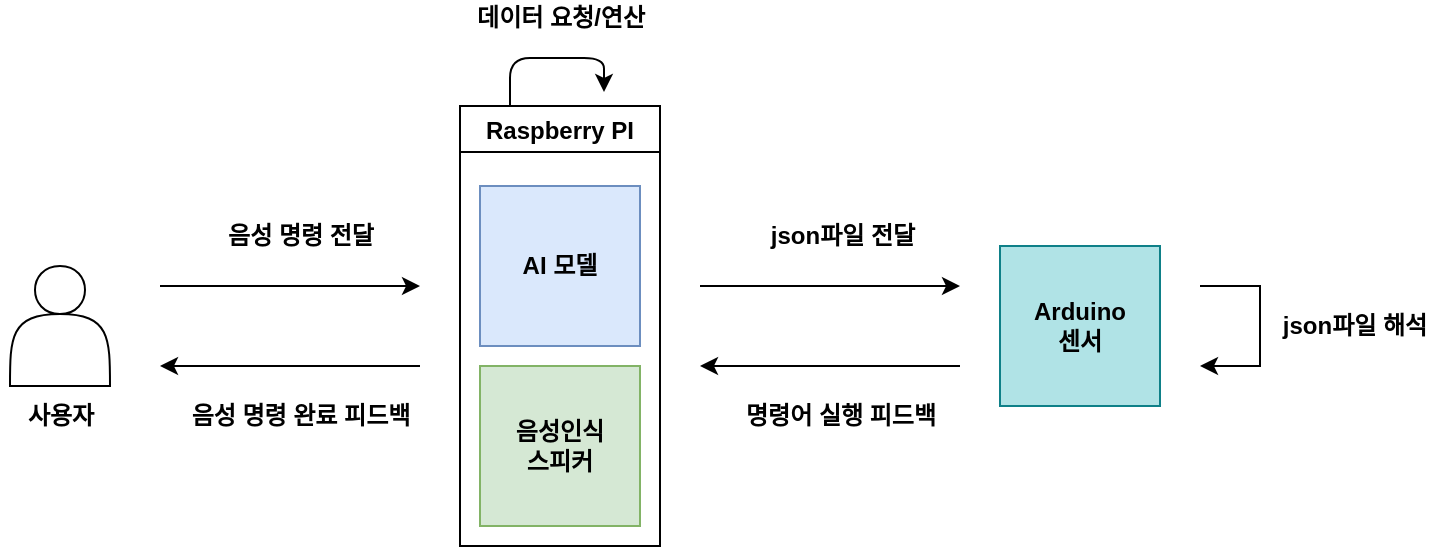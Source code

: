 <mxfile pages="7">
    <diagram id="AN2o8nIhkNRAFxIfcP1H" name="서비스 시나리오">
        <mxGraphModel dx="0" dy="705" grid="0" gridSize="10" guides="1" tooltips="1" connect="1" arrows="1" fold="1" page="1" pageScale="1" pageWidth="1654" pageHeight="1169" math="0" shadow="0">
            <root>
                <mxCell id="0"/>
                <mxCell id="1" parent="0"/>
                <mxCell id="Nej0Th8suB69gglMuK-W-1" value="" style="shape=actor;whiteSpace=wrap;html=1;" parent="1" vertex="1">
                    <mxGeometry x="75" y="290" width="50" height="60" as="geometry"/>
                </mxCell>
                <mxCell id="Nej0Th8suB69gglMuK-W-8" value="&lt;b&gt;Arduino&lt;br&gt;센서&lt;br&gt;&lt;/b&gt;" style="whiteSpace=wrap;html=1;aspect=fixed;fillColor=#b0e3e6;strokeColor=#0e8088;" parent="1" vertex="1">
                    <mxGeometry x="570" y="280" width="80" height="80" as="geometry"/>
                </mxCell>
                <mxCell id="11" style="edgeStyle=orthogonalEdgeStyle;elbow=vertical;html=1;exitX=0.25;exitY=0;exitDx=0;exitDy=0;strokeColor=default;" edge="1" parent="1" source="Nej0Th8suB69gglMuK-W-11">
                    <mxGeometry relative="1" as="geometry">
                        <mxPoint x="372" y="203" as="targetPoint"/>
                        <Array as="points">
                            <mxPoint x="325" y="186"/>
                            <mxPoint x="372" y="186"/>
                        </Array>
                    </mxGeometry>
                </mxCell>
                <mxCell id="Nej0Th8suB69gglMuK-W-11" value="Raspberry PI" style="swimlane;" parent="1" vertex="1">
                    <mxGeometry x="300" y="210" width="100" height="220" as="geometry">
                        <mxRectangle x="300" y="210" width="101" height="23" as="alternateBounds"/>
                    </mxGeometry>
                </mxCell>
                <mxCell id="Nej0Th8suB69gglMuK-W-9" value="&lt;b&gt;AI 모델&lt;/b&gt;" style="whiteSpace=wrap;html=1;aspect=fixed;fillColor=#dae8fc;strokeColor=#6c8ebf;" parent="Nej0Th8suB69gglMuK-W-11" vertex="1">
                    <mxGeometry x="10" y="40" width="80" height="80" as="geometry"/>
                </mxCell>
                <mxCell id="Nej0Th8suB69gglMuK-W-7" value="&lt;b&gt;음성인식&lt;br&gt;스피커&lt;/b&gt;" style="whiteSpace=wrap;html=1;aspect=fixed;fillColor=#d5e8d4;strokeColor=#82b366;" parent="Nej0Th8suB69gglMuK-W-11" vertex="1">
                    <mxGeometry x="10" y="130" width="80" height="80" as="geometry"/>
                </mxCell>
                <mxCell id="Nej0Th8suB69gglMuK-W-12" value="&lt;b&gt;사용자&lt;/b&gt;" style="text;html=1;align=center;verticalAlign=middle;resizable=0;points=[];autosize=1;strokeColor=none;fillColor=none;" parent="1" vertex="1">
                    <mxGeometry x="70" y="350" width="60" height="30" as="geometry"/>
                </mxCell>
                <mxCell id="Nej0Th8suB69gglMuK-W-13" value="" style="endArrow=classic;html=1;rounded=0;" parent="1" edge="1">
                    <mxGeometry width="50" height="50" relative="1" as="geometry">
                        <mxPoint x="150" y="300" as="sourcePoint"/>
                        <mxPoint x="280" y="300" as="targetPoint"/>
                    </mxGeometry>
                </mxCell>
                <mxCell id="Nej0Th8suB69gglMuK-W-14" value="" style="endArrow=classic;html=1;rounded=0;" parent="1" edge="1">
                    <mxGeometry width="50" height="50" relative="1" as="geometry">
                        <mxPoint x="280" y="340" as="sourcePoint"/>
                        <mxPoint x="150" y="340" as="targetPoint"/>
                    </mxGeometry>
                </mxCell>
                <mxCell id="Nej0Th8suB69gglMuK-W-17" value="&lt;b&gt;음성 명령 전달&lt;/b&gt;" style="text;html=1;align=center;verticalAlign=middle;resizable=0;points=[];autosize=1;strokeColor=none;fillColor=none;" parent="1" vertex="1">
                    <mxGeometry x="170" y="260" width="100" height="30" as="geometry"/>
                </mxCell>
                <mxCell id="Nej0Th8suB69gglMuK-W-18" value="&lt;b&gt;음성 명령 완료 피드백&lt;/b&gt;" style="text;html=1;align=center;verticalAlign=middle;resizable=0;points=[];autosize=1;strokeColor=none;fillColor=none;" parent="1" vertex="1">
                    <mxGeometry x="150" y="350" width="140" height="30" as="geometry"/>
                </mxCell>
                <mxCell id="Nej0Th8suB69gglMuK-W-19" value="&lt;b&gt;json파일 전달&lt;/b&gt;" style="text;html=1;align=center;verticalAlign=middle;resizable=0;points=[];autosize=1;strokeColor=none;fillColor=none;" parent="1" vertex="1">
                    <mxGeometry x="451" y="266" width="80" height="18" as="geometry"/>
                </mxCell>
                <mxCell id="Nej0Th8suB69gglMuK-W-20" value="&lt;b&gt;명령어 실행 피드백&lt;/b&gt;" style="text;html=1;align=center;verticalAlign=middle;resizable=0;points=[];autosize=1;strokeColor=none;fillColor=none;" parent="1" vertex="1">
                    <mxGeometry x="440" y="356" width="100" height="18" as="geometry"/>
                </mxCell>
                <mxCell id="Nej0Th8suB69gglMuK-W-21" value="" style="endArrow=classic;html=1;rounded=0;" parent="1" edge="1">
                    <mxGeometry width="50" height="50" relative="1" as="geometry">
                        <mxPoint x="670" y="300" as="sourcePoint"/>
                        <mxPoint x="670" y="340" as="targetPoint"/>
                        <Array as="points">
                            <mxPoint x="700" y="300"/>
                            <mxPoint x="700" y="340"/>
                        </Array>
                    </mxGeometry>
                </mxCell>
                <mxCell id="Nej0Th8suB69gglMuK-W-22" value="&lt;b&gt;json파일 해석&lt;/b&gt;" style="text;html=1;align=center;verticalAlign=middle;resizable=0;points=[];autosize=1;strokeColor=none;fillColor=none;" parent="1" vertex="1">
                    <mxGeometry x="707" y="311" width="80" height="18" as="geometry"/>
                </mxCell>
                <mxCell id="Nej0Th8suB69gglMuK-W-23" value="" style="endArrow=classic;html=1;rounded=0;" parent="1" edge="1">
                    <mxGeometry width="50" height="50" relative="1" as="geometry">
                        <mxPoint x="420" y="300.0" as="sourcePoint"/>
                        <mxPoint x="550" y="300.0" as="targetPoint"/>
                    </mxGeometry>
                </mxCell>
                <mxCell id="Nej0Th8suB69gglMuK-W-24" value="" style="endArrow=classic;html=1;rounded=0;" parent="1" edge="1">
                    <mxGeometry width="50" height="50" relative="1" as="geometry">
                        <mxPoint x="550" y="340.0" as="sourcePoint"/>
                        <mxPoint x="420" y="340.0" as="targetPoint"/>
                    </mxGeometry>
                </mxCell>
                <mxCell id="3" value="&lt;b&gt;데이터 요청/연산&lt;/b&gt;" style="text;html=1;align=center;verticalAlign=middle;resizable=0;points=[];autosize=1;strokeColor=none;fillColor=none;" vertex="1" parent="1">
                    <mxGeometry x="305.5" y="157" width="89" height="18" as="geometry"/>
                </mxCell>
            </root>
        </mxGraphModel>
    </diagram>
    <diagram id="K4p93vhSXadBxvPRT3XT" name="유스케이스 모델">
        <mxGraphModel dx="1422" dy="857" grid="0" gridSize="10" guides="1" tooltips="1" connect="1" arrows="1" fold="1" page="1" pageScale="1" pageWidth="1654" pageHeight="1169" math="0" shadow="0">
            <root>
                <mxCell id="0"/>
                <mxCell id="1" parent="0"/>
                <mxCell id="_mjYXdbmAta14kn6dO2K-1" value="사용자" style="shape=umlActor;verticalLabelPosition=bottom;verticalAlign=top;html=1;outlineConnect=0;" vertex="1" parent="1">
                    <mxGeometry x="310" y="250" width="30" height="60" as="geometry"/>
                </mxCell>
                <mxCell id="_mjYXdbmAta14kn6dO2K-3" value="" style="rounded=0;whiteSpace=wrap;html=1;" vertex="1" parent="1">
                    <mxGeometry x="480" y="70" width="430" height="730" as="geometry"/>
                </mxCell>
                <mxCell id="_mjYXdbmAta14kn6dO2K-4" value="음악 스트리밍" style="ellipse;whiteSpace=wrap;html=1;" vertex="1" parent="1">
                    <mxGeometry x="490" y="80" width="120" height="80" as="geometry"/>
                </mxCell>
                <mxCell id="_mjYXdbmAta14kn6dO2K-5" value="알람 설정" style="ellipse;whiteSpace=wrap;html=1;" vertex="1" parent="1">
                    <mxGeometry x="490" y="170" width="120" height="80" as="geometry"/>
                </mxCell>
                <mxCell id="_mjYXdbmAta14kn6dO2K-6" value="날씨 조회" style="ellipse;whiteSpace=wrap;html=1;" vertex="1" parent="1">
                    <mxGeometry x="490" y="260" width="120" height="80" as="geometry"/>
                </mxCell>
                <mxCell id="_mjYXdbmAta14kn6dO2K-7" value="AI 모델" style="ellipse;whiteSpace=wrap;html=1;" vertex="1" parent="1">
                    <mxGeometry x="490" y="350" width="120" height="80" as="geometry"/>
                </mxCell>
                <mxCell id="_mjYXdbmAta14kn6dO2K-8" value="음성 인식" style="ellipse;whiteSpace=wrap;html=1;" vertex="1" parent="1">
                    <mxGeometry x="490" y="440" width="120" height="80" as="geometry"/>
                </mxCell>
                <mxCell id="_mjYXdbmAta14kn6dO2K-9" value="냉, 난방기 제어" style="ellipse;whiteSpace=wrap;html=1;" vertex="1" parent="1">
                    <mxGeometry x="750" y="440" width="120" height="80" as="geometry"/>
                </mxCell>
                <mxCell id="_mjYXdbmAta14kn6dO2K-10" value="가스 밸브 제어" style="ellipse;whiteSpace=wrap;html=1;" vertex="1" parent="1">
                    <mxGeometry x="750" y="530" width="120" height="80" as="geometry"/>
                </mxCell>
                <mxCell id="_mjYXdbmAta14kn6dO2K-11" value="가습, 제습기 제어" style="ellipse;whiteSpace=wrap;html=1;" vertex="1" parent="1">
                    <mxGeometry x="750" y="350" width="120" height="80" as="geometry"/>
                </mxCell>
                <mxCell id="_mjYXdbmAta14kn6dO2K-12" value="창문 제어" style="ellipse;whiteSpace=wrap;html=1;" vertex="1" parent="1">
                    <mxGeometry x="750" y="620" width="120" height="80" as="geometry"/>
                </mxCell>
                <mxCell id="_mjYXdbmAta14kn6dO2K-13" value="LED 제어" style="ellipse;whiteSpace=wrap;html=1;" vertex="1" parent="1">
                    <mxGeometry x="750" y="710" width="120" height="80" as="geometry"/>
                </mxCell>
                <mxCell id="_mjYXdbmAta14kn6dO2K-14" value="" style="endArrow=classic;html=1;rounded=0;exitX=1;exitY=0.5;exitDx=0;exitDy=0;entryX=0;entryY=0.5;entryDx=0;entryDy=0;" edge="1" parent="1" source="_mjYXdbmAta14kn6dO2K-7" target="_mjYXdbmAta14kn6dO2K-11">
                    <mxGeometry width="50" height="50" relative="1" as="geometry">
                        <mxPoint x="700" y="470" as="sourcePoint"/>
                        <mxPoint x="750" y="420" as="targetPoint"/>
                    </mxGeometry>
                </mxCell>
                <mxCell id="_mjYXdbmAta14kn6dO2K-15" value="" style="endArrow=classic;html=1;rounded=0;exitX=1;exitY=0.5;exitDx=0;exitDy=0;entryX=0;entryY=0.5;entryDx=0;entryDy=0;" edge="1" parent="1" source="_mjYXdbmAta14kn6dO2K-7" target="_mjYXdbmAta14kn6dO2K-9">
                    <mxGeometry width="50" height="50" relative="1" as="geometry">
                        <mxPoint x="700" y="470" as="sourcePoint"/>
                        <mxPoint x="750" y="420" as="targetPoint"/>
                    </mxGeometry>
                </mxCell>
                <mxCell id="_mjYXdbmAta14kn6dO2K-16" value="" style="endArrow=classic;html=1;rounded=0;exitX=1;exitY=0.5;exitDx=0;exitDy=0;entryX=0;entryY=0.5;entryDx=0;entryDy=0;" edge="1" parent="1" source="_mjYXdbmAta14kn6dO2K-8" target="_mjYXdbmAta14kn6dO2K-11">
                    <mxGeometry width="50" height="50" relative="1" as="geometry">
                        <mxPoint x="700" y="470" as="sourcePoint"/>
                        <mxPoint x="750" y="420" as="targetPoint"/>
                    </mxGeometry>
                </mxCell>
                <mxCell id="_mjYXdbmAta14kn6dO2K-17" value="" style="endArrow=classic;html=1;rounded=0;exitX=1;exitY=0.5;exitDx=0;exitDy=0;entryX=0;entryY=0.5;entryDx=0;entryDy=0;" edge="1" parent="1" source="_mjYXdbmAta14kn6dO2K-8" target="_mjYXdbmAta14kn6dO2K-9">
                    <mxGeometry width="50" height="50" relative="1" as="geometry">
                        <mxPoint x="700" y="470" as="sourcePoint"/>
                        <mxPoint x="750" y="420" as="targetPoint"/>
                    </mxGeometry>
                </mxCell>
                <mxCell id="_mjYXdbmAta14kn6dO2K-18" value="" style="endArrow=classic;html=1;rounded=0;exitX=1;exitY=0.5;exitDx=0;exitDy=0;entryX=0;entryY=0.5;entryDx=0;entryDy=0;" edge="1" parent="1" source="_mjYXdbmAta14kn6dO2K-8" target="_mjYXdbmAta14kn6dO2K-10">
                    <mxGeometry width="50" height="50" relative="1" as="geometry">
                        <mxPoint x="700" y="470" as="sourcePoint"/>
                        <mxPoint x="750" y="420" as="targetPoint"/>
                    </mxGeometry>
                </mxCell>
                <mxCell id="_mjYXdbmAta14kn6dO2K-19" value="" style="endArrow=classic;html=1;rounded=0;exitX=1;exitY=0.5;exitDx=0;exitDy=0;entryX=0;entryY=0.5;entryDx=0;entryDy=0;" edge="1" parent="1" source="_mjYXdbmAta14kn6dO2K-8" target="_mjYXdbmAta14kn6dO2K-12">
                    <mxGeometry width="50" height="50" relative="1" as="geometry">
                        <mxPoint x="700" y="470" as="sourcePoint"/>
                        <mxPoint x="750" y="420" as="targetPoint"/>
                    </mxGeometry>
                </mxCell>
                <mxCell id="_mjYXdbmAta14kn6dO2K-20" value="" style="endArrow=classic;html=1;rounded=0;exitX=1;exitY=0.5;exitDx=0;exitDy=0;entryX=0;entryY=0.5;entryDx=0;entryDy=0;" edge="1" parent="1" source="_mjYXdbmAta14kn6dO2K-8" target="_mjYXdbmAta14kn6dO2K-13">
                    <mxGeometry width="50" height="50" relative="1" as="geometry">
                        <mxPoint x="700" y="470" as="sourcePoint"/>
                        <mxPoint x="750" y="420" as="targetPoint"/>
                    </mxGeometry>
                </mxCell>
                <mxCell id="_mjYXdbmAta14kn6dO2K-21" value="" style="endArrow=classic;html=1;rounded=0;entryX=0;entryY=0.5;entryDx=0;entryDy=0;" edge="1" parent="1" target="_mjYXdbmAta14kn6dO2K-4">
                    <mxGeometry width="50" height="50" relative="1" as="geometry">
                        <mxPoint x="360" y="280" as="sourcePoint"/>
                        <mxPoint x="750" y="320" as="targetPoint"/>
                    </mxGeometry>
                </mxCell>
                <mxCell id="_mjYXdbmAta14kn6dO2K-22" value="" style="endArrow=classic;html=1;rounded=0;entryX=0;entryY=0.5;entryDx=0;entryDy=0;" edge="1" parent="1" target="_mjYXdbmAta14kn6dO2K-5">
                    <mxGeometry width="50" height="50" relative="1" as="geometry">
                        <mxPoint x="360" y="280" as="sourcePoint"/>
                        <mxPoint x="750" y="320" as="targetPoint"/>
                    </mxGeometry>
                </mxCell>
                <mxCell id="_mjYXdbmAta14kn6dO2K-23" value="" style="endArrow=classic;html=1;rounded=0;entryX=0;entryY=0.5;entryDx=0;entryDy=0;" edge="1" parent="1" target="_mjYXdbmAta14kn6dO2K-6">
                    <mxGeometry width="50" height="50" relative="1" as="geometry">
                        <mxPoint x="360" y="280" as="sourcePoint"/>
                        <mxPoint x="460" y="310" as="targetPoint"/>
                    </mxGeometry>
                </mxCell>
                <mxCell id="_mjYXdbmAta14kn6dO2K-24" value="" style="endArrow=classic;html=1;rounded=0;entryX=0;entryY=0.5;entryDx=0;entryDy=0;" edge="1" parent="1" target="_mjYXdbmAta14kn6dO2K-7">
                    <mxGeometry width="50" height="50" relative="1" as="geometry">
                        <mxPoint x="360" y="280" as="sourcePoint"/>
                        <mxPoint x="750" y="320" as="targetPoint"/>
                    </mxGeometry>
                </mxCell>
                <mxCell id="_mjYXdbmAta14kn6dO2K-25" value="" style="endArrow=classic;html=1;rounded=0;entryX=0;entryY=0.5;entryDx=0;entryDy=0;" edge="1" parent="1" target="_mjYXdbmAta14kn6dO2K-8">
                    <mxGeometry width="50" height="50" relative="1" as="geometry">
                        <mxPoint x="360" y="280" as="sourcePoint"/>
                        <mxPoint x="750" y="320" as="targetPoint"/>
                    </mxGeometry>
                </mxCell>
            </root>
        </mxGraphModel>
    </diagram>
    <diagram id="IM6o3RJvESZPHAt8XOS_" name="서비스 개요">
        <mxGraphModel dx="1422" dy="857" grid="0" gridSize="10" guides="1" tooltips="1" connect="1" arrows="1" fold="1" page="1" pageScale="1" pageWidth="1654" pageHeight="1169" math="0" shadow="0">
            <root>
                <mxCell id="0"/>
                <mxCell id="1" parent="0"/>
                <mxCell id="qKcp56sgiVEcNhZEq9_p-2" value="Arduino" style="swimlane;whiteSpace=wrap;html=1;startSize=30;" vertex="1" parent="1">
                    <mxGeometry x="760" y="260" width="200" height="250" as="geometry"/>
                </mxCell>
                <mxCell id="qKcp56sgiVEcNhZEq9_p-6" value="서보 모터" style="rounded=0;whiteSpace=wrap;html=1;" vertex="1" parent="qKcp56sgiVEcNhZEq9_p-2">
                    <mxGeometry x="40" y="40" width="120" height="60" as="geometry"/>
                </mxCell>
                <mxCell id="qKcp56sgiVEcNhZEq9_p-7" value="LED" style="rounded=0;whiteSpace=wrap;html=1;" vertex="1" parent="qKcp56sgiVEcNhZEq9_p-2">
                    <mxGeometry x="40" y="110" width="120" height="60" as="geometry"/>
                </mxCell>
                <mxCell id="qKcp56sgiVEcNhZEq9_p-8" value="온/습도" style="rounded=0;whiteSpace=wrap;html=1;" vertex="1" parent="qKcp56sgiVEcNhZEq9_p-2">
                    <mxGeometry x="40" y="180" width="120" height="60" as="geometry"/>
                </mxCell>
                <mxCell id="qKcp56sgiVEcNhZEq9_p-3" value="음성인식 스피커" style="swimlane;whiteSpace=wrap;html=1;startSize=30;" vertex="1" parent="1">
                    <mxGeometry x="460" y="260" width="200" height="180" as="geometry"/>
                </mxCell>
                <mxCell id="qKcp56sgiVEcNhZEq9_p-10" value="음성 인식" style="rounded=0;whiteSpace=wrap;html=1;" vertex="1" parent="qKcp56sgiVEcNhZEq9_p-3">
                    <mxGeometry x="40" y="40" width="120" height="60" as="geometry"/>
                </mxCell>
                <mxCell id="qKcp56sgiVEcNhZEq9_p-11" value="AI 모델" style="rounded=0;whiteSpace=wrap;html=1;" vertex="1" parent="qKcp56sgiVEcNhZEq9_p-3">
                    <mxGeometry x="40" y="110" width="120" height="60" as="geometry"/>
                </mxCell>
                <mxCell id="qKcp56sgiVEcNhZEq9_p-12" value="사용자" style="swimlane;whiteSpace=wrap;html=1;startSize=30;" vertex="1" parent="1">
                    <mxGeometry x="160" y="260" width="200" height="130" as="geometry"/>
                </mxCell>
                <mxCell id="qKcp56sgiVEcNhZEq9_p-16" value="" style="shape=actor;whiteSpace=wrap;html=1;" vertex="1" parent="qKcp56sgiVEcNhZEq9_p-12">
                    <mxGeometry x="65" y="40" width="70" height="80" as="geometry"/>
                </mxCell>
                <mxCell id="qKcp56sgiVEcNhZEq9_p-19" value="" style="shape=doubleArrow;direction=south;whiteSpace=wrap;html=1;arrowWidth=0.367;arrowSize=0.2;rotation=-90;fillColor=#000000;" vertex="1" parent="1">
                    <mxGeometry x="390" y="290" width="40" height="80" as="geometry"/>
                </mxCell>
                <mxCell id="qKcp56sgiVEcNhZEq9_p-21" value="" style="shape=doubleArrow;direction=south;whiteSpace=wrap;html=1;arrowWidth=0.367;arrowSize=0.2;rotation=-90;fillColor=#000000;" vertex="1" parent="1">
                    <mxGeometry x="690" y="290" width="40" height="80" as="geometry"/>
                </mxCell>
            </root>
        </mxGraphModel>
    </diagram>
    <diagram id="3_F2XkSSNo1tq0a8S2Ru" name="시스템 아키텍쳐">
        <mxGraphModel dx="1422" dy="857" grid="0" gridSize="10" guides="1" tooltips="1" connect="1" arrows="1" fold="1" page="1" pageScale="1" pageWidth="1654" pageHeight="1169" math="0" shadow="0">
            <root>
                <mxCell id="0"/>
                <mxCell id="1" parent="0"/>
                <mxCell id="3crfw0aEwqQac2gcfLyZ-3" value="Raspberry PI" style="swimlane;whiteSpace=wrap;html=1;fillColor=#FFFFFF;startSize=30;" vertex="1" parent="1">
                    <mxGeometry x="460" y="240" width="280" height="180" as="geometry"/>
                </mxCell>
                <mxCell id="3crfw0aEwqQac2gcfLyZ-5" value="Raspberry PI OS" style="rounded=0;whiteSpace=wrap;html=1;fillColor=#FFFFFF;" vertex="1" parent="3crfw0aEwqQac2gcfLyZ-3">
                    <mxGeometry x="10" y="110" width="260" height="60" as="geometry"/>
                </mxCell>
                <mxCell id="3crfw0aEwqQac2gcfLyZ-6" value="마이크, 스피커" style="rounded=0;whiteSpace=wrap;html=1;fillColor=#FFFFFF;" vertex="1" parent="3crfw0aEwqQac2gcfLyZ-3">
                    <mxGeometry x="150" y="40" width="120" height="60" as="geometry"/>
                </mxCell>
                <mxCell id="3crfw0aEwqQac2gcfLyZ-9" value="AI 모델" style="rounded=0;whiteSpace=wrap;html=1;fillColor=#FFFFFF;" vertex="1" parent="3crfw0aEwqQac2gcfLyZ-3">
                    <mxGeometry x="10" y="40" width="120" height="60" as="geometry"/>
                </mxCell>
                <mxCell id="3crfw0aEwqQac2gcfLyZ-4" value="Arduino" style="swimlane;whiteSpace=wrap;html=1;fillColor=#FFFFFF;startSize=30;" vertex="1" parent="1">
                    <mxGeometry x="840" y="240" width="140" height="180" as="geometry"/>
                </mxCell>
                <mxCell id="3crfw0aEwqQac2gcfLyZ-7" value="센서" style="rounded=0;whiteSpace=wrap;html=1;fillColor=#FFFFFF;" vertex="1" parent="3crfw0aEwqQac2gcfLyZ-4">
                    <mxGeometry x="10" y="40" width="120" height="60" as="geometry"/>
                </mxCell>
                <mxCell id="3crfw0aEwqQac2gcfLyZ-8" value="통신" style="rounded=0;whiteSpace=wrap;html=1;fillColor=#FFFFFF;" vertex="1" parent="3crfw0aEwqQac2gcfLyZ-4">
                    <mxGeometry x="10" y="110" width="120" height="60" as="geometry"/>
                </mxCell>
                <mxCell id="3crfw0aEwqQac2gcfLyZ-11" value="" style="endArrow=none;html=1;rounded=0;entryX=0;entryY=0.5;entryDx=0;entryDy=0;exitX=1;exitY=0.5;exitDx=0;exitDy=0;" edge="1" parent="1" source="3crfw0aEwqQac2gcfLyZ-3" target="3crfw0aEwqQac2gcfLyZ-4">
                    <mxGeometry width="50" height="50" relative="1" as="geometry">
                        <mxPoint x="700" y="470" as="sourcePoint"/>
                        <mxPoint x="750" y="420" as="targetPoint"/>
                    </mxGeometry>
                </mxCell>
            </root>
        </mxGraphModel>
    </diagram>
    <diagram id="Ndu0KYS2mInk8-dew-Xi" name="아두이노 서비스">
        <mxGraphModel dx="813" dy="490" grid="0" gridSize="10" guides="1" tooltips="1" connect="1" arrows="1" fold="1" page="1" pageScale="1" pageWidth="1654" pageHeight="1169" math="0" shadow="0">
            <root>
                <mxCell id="0"/>
                <mxCell id="1" parent="0"/>
                <mxCell id="tfQ53mq_QmIg5jB8TceY-1" value="Raspberry PI" style="swimlane;whiteSpace=wrap;html=1;fillColor=#FFFFFF;startSize=30;" vertex="1" parent="1">
                    <mxGeometry x="640" y="240" width="140" height="110" as="geometry"/>
                </mxCell>
                <mxCell id="tfQ53mq_QmIg5jB8TceY-3" value="마이크, 스피커" style="rounded=0;whiteSpace=wrap;html=1;fillColor=#FFFFFF;" vertex="1" parent="tfQ53mq_QmIg5jB8TceY-1">
                    <mxGeometry x="10" y="40" width="120" height="60" as="geometry"/>
                </mxCell>
                <mxCell id="tfQ53mq_QmIg5jB8TceY-5" value="Arduino" style="swimlane;whiteSpace=wrap;html=1;fillColor=#FFFFFF;startSize=30;" vertex="1" parent="1">
                    <mxGeometry x="900" y="240" width="140" height="110" as="geometry"/>
                </mxCell>
                <mxCell id="tfQ53mq_QmIg5jB8TceY-6" value="센서" style="rounded=0;whiteSpace=wrap;html=1;fillColor=#FFFFFF;" vertex="1" parent="tfQ53mq_QmIg5jB8TceY-5">
                    <mxGeometry x="10" y="40" width="120" height="60" as="geometry"/>
                </mxCell>
                <mxCell id="nFmJKaU71pBNZRuWlIVw-1" value="" style="shape=actor;whiteSpace=wrap;html=1;fillColor=#FFFFFF;" vertex="1" parent="1">
                    <mxGeometry x="470" y="270" width="50" height="70" as="geometry"/>
                </mxCell>
                <mxCell id="nFmJKaU71pBNZRuWlIVw-5" value="" style="endArrow=classic;html=1;rounded=0;" edge="1" parent="1">
                    <mxGeometry width="50" height="50" relative="1" as="geometry">
                        <mxPoint x="630" y="330" as="sourcePoint"/>
                        <mxPoint x="530" y="330" as="targetPoint"/>
                    </mxGeometry>
                </mxCell>
                <mxCell id="nFmJKaU71pBNZRuWlIVw-6" value="" style="endArrow=classic;html=1;rounded=0;" edge="1" parent="1">
                    <mxGeometry width="50" height="50" relative="1" as="geometry">
                        <mxPoint x="530" y="290" as="sourcePoint"/>
                        <mxPoint x="630" y="290" as="targetPoint"/>
                    </mxGeometry>
                </mxCell>
                <mxCell id="nFmJKaU71pBNZRuWlIVw-7" value="" style="endArrow=classic;html=1;rounded=0;" edge="1" parent="1">
                    <mxGeometry width="50" height="50" relative="1" as="geometry">
                        <mxPoint x="790" y="290" as="sourcePoint"/>
                        <mxPoint x="890" y="290" as="targetPoint"/>
                    </mxGeometry>
                </mxCell>
                <mxCell id="nFmJKaU71pBNZRuWlIVw-8" value="" style="endArrow=classic;html=1;rounded=0;" edge="1" parent="1">
                    <mxGeometry width="50" height="50" relative="1" as="geometry">
                        <mxPoint x="890" y="330" as="sourcePoint"/>
                        <mxPoint x="790" y="330" as="targetPoint"/>
                    </mxGeometry>
                </mxCell>
                <mxCell id="nFmJKaU71pBNZRuWlIVw-9" value="" style="endArrow=classic;html=1;rounded=0;" edge="1" parent="1">
                    <mxGeometry width="50" height="50" relative="1" as="geometry">
                        <mxPoint x="1050" y="290" as="sourcePoint"/>
                        <mxPoint x="1050" y="330" as="targetPoint"/>
                        <Array as="points">
                            <mxPoint x="1080" y="290"/>
                            <mxPoint x="1080" y="330"/>
                        </Array>
                    </mxGeometry>
                </mxCell>
                <mxCell id="nFmJKaU71pBNZRuWlIVw-10" value="센서 작동" style="text;html=1;align=center;verticalAlign=middle;resizable=0;points=[];autosize=1;strokeColor=none;fillColor=none;" vertex="1" parent="1">
                    <mxGeometry x="1080" y="290" width="70" height="30" as="geometry"/>
                </mxCell>
                <mxCell id="nFmJKaU71pBNZRuWlIVw-11" value="사용자" style="text;html=1;align=center;verticalAlign=middle;resizable=0;points=[];autosize=1;strokeColor=none;fillColor=none;" vertex="1" parent="1">
                    <mxGeometry x="465" y="340" width="60" height="30" as="geometry"/>
                </mxCell>
                <mxCell id="nFmJKaU71pBNZRuWlIVw-12" value="명령 전달" style="text;html=1;align=center;verticalAlign=middle;resizable=0;points=[];autosize=1;strokeColor=none;fillColor=none;" vertex="1" parent="1">
                    <mxGeometry x="540" y="260" width="70" height="30" as="geometry"/>
                </mxCell>
                <mxCell id="nFmJKaU71pBNZRuWlIVw-13" value="제어 명령 전달" style="text;html=1;align=center;verticalAlign=middle;resizable=0;points=[];autosize=1;strokeColor=none;fillColor=none;" vertex="1" parent="1">
                    <mxGeometry x="790" y="260" width="100" height="30" as="geometry"/>
                </mxCell>
                <mxCell id="nFmJKaU71pBNZRuWlIVw-14" value="음성 피드백" style="text;html=1;align=center;verticalAlign=middle;resizable=0;points=[];autosize=1;strokeColor=none;fillColor=none;" vertex="1" parent="1">
                    <mxGeometry x="530" y="330" width="90" height="30" as="geometry"/>
                </mxCell>
                <mxCell id="nFmJKaU71pBNZRuWlIVw-15" value="제어 피드백 전달" style="text;html=1;align=center;verticalAlign=middle;resizable=0;points=[];autosize=1;strokeColor=none;fillColor=none;" vertex="1" parent="1">
                    <mxGeometry x="785" y="330" width="110" height="30" as="geometry"/>
                </mxCell>
            </root>
        </mxGraphModel>
    </diagram>
    <diagram id="3R1ZrDm_Cj4CojIVX26S" name="스퍼커 서비스">
        <mxGraphModel dx="666" dy="564" grid="0" gridSize="10" guides="1" tooltips="1" connect="1" arrows="1" fold="1" page="1" pageScale="1" pageWidth="1654" pageHeight="1169" math="0" shadow="0">
            <root>
                <mxCell id="0"/>
                <mxCell id="1" parent="0"/>
                <mxCell id="mL9-cnGB8i-CLFsxaYWr-1" value="Raspberry PI" style="swimlane;whiteSpace=wrap;html=1;fillColor=#FFFFFF;startSize=30;" parent="1" vertex="1">
                    <mxGeometry x="640" y="240" width="140" height="180" as="geometry"/>
                </mxCell>
                <mxCell id="mL9-cnGB8i-CLFsxaYWr-2" value="마이크, 스피커" style="rounded=0;whiteSpace=wrap;html=1;fillColor=#FFFFFF;" parent="mL9-cnGB8i-CLFsxaYWr-1" vertex="1">
                    <mxGeometry x="10" y="40" width="120" height="60" as="geometry"/>
                </mxCell>
                <mxCell id="DVaf42i541ibWbjso1cW-1" value="GPT-3" style="rounded=0;whiteSpace=wrap;html=1;fillColor=#FFFFFF;" parent="mL9-cnGB8i-CLFsxaYWr-1" vertex="1">
                    <mxGeometry x="10" y="110" width="120" height="60" as="geometry"/>
                </mxCell>
                <mxCell id="mL9-cnGB8i-CLFsxaYWr-5" value="" style="shape=actor;whiteSpace=wrap;html=1;fillColor=#FFFFFF;" parent="1" vertex="1">
                    <mxGeometry x="470" y="310" width="50" height="70" as="geometry"/>
                </mxCell>
                <mxCell id="mL9-cnGB8i-CLFsxaYWr-6" value="" style="endArrow=classic;html=1;rounded=0;" parent="1" edge="1">
                    <mxGeometry width="50" height="50" relative="1" as="geometry">
                        <mxPoint x="630" y="370" as="sourcePoint"/>
                        <mxPoint x="530" y="370" as="targetPoint"/>
                    </mxGeometry>
                </mxCell>
                <mxCell id="mL9-cnGB8i-CLFsxaYWr-7" value="" style="endArrow=classic;html=1;rounded=0;" parent="1" edge="1">
                    <mxGeometry width="50" height="50" relative="1" as="geometry">
                        <mxPoint x="530" y="320" as="sourcePoint"/>
                        <mxPoint x="630" y="320" as="targetPoint"/>
                    </mxGeometry>
                </mxCell>
                <mxCell id="mL9-cnGB8i-CLFsxaYWr-10" value="" style="endArrow=classic;html=1;rounded=0;" parent="1" edge="1">
                    <mxGeometry width="50" height="50" relative="1" as="geometry">
                        <mxPoint x="790" y="320" as="sourcePoint"/>
                        <mxPoint x="790" y="370" as="targetPoint"/>
                        <Array as="points">
                            <mxPoint x="820" y="320"/>
                            <mxPoint x="820" y="370"/>
                        </Array>
                    </mxGeometry>
                </mxCell>
                <mxCell id="mL9-cnGB8i-CLFsxaYWr-11" value="스피커 기능 수행" style="text;html=1;align=center;verticalAlign=middle;resizable=0;points=[];autosize=1;strokeColor=none;fillColor=none;" parent="1" vertex="1">
                    <mxGeometry x="820" y="330" width="110" height="30" as="geometry"/>
                </mxCell>
                <mxCell id="mL9-cnGB8i-CLFsxaYWr-12" value="사용자" style="text;html=1;align=center;verticalAlign=middle;resizable=0;points=[];autosize=1;strokeColor=none;fillColor=none;" parent="1" vertex="1">
                    <mxGeometry x="465" y="380" width="60" height="30" as="geometry"/>
                </mxCell>
                <mxCell id="mL9-cnGB8i-CLFsxaYWr-13" value="명령 전달" style="text;html=1;align=center;verticalAlign=middle;resizable=0;points=[];autosize=1;strokeColor=none;fillColor=none;" parent="1" vertex="1">
                    <mxGeometry x="540" y="290" width="70" height="30" as="geometry"/>
                </mxCell>
                <mxCell id="mL9-cnGB8i-CLFsxaYWr-15" value="음성 피드백" style="text;html=1;align=center;verticalAlign=middle;resizable=0;points=[];autosize=1;strokeColor=none;fillColor=none;" parent="1" vertex="1">
                    <mxGeometry x="530" y="370" width="90" height="30" as="geometry"/>
                </mxCell>
            </root>
        </mxGraphModel>
    </diagram>
    <diagram id="ACHjmSCUkp-A1IWohF_a" name="AI 서비스">
        <mxGraphModel dx="1185" dy="714" grid="0" gridSize="10" guides="1" tooltips="1" connect="1" arrows="1" fold="1" page="1" pageScale="1" pageWidth="1654" pageHeight="1169" math="0" shadow="0">
            <root>
                <mxCell id="0"/>
                <mxCell id="1" parent="0"/>
                <mxCell id="Z7IvadWdb0o_fqHX7FOD-1" value="Raspberry PI" style="swimlane;whiteSpace=wrap;html=1;fillColor=#FFFFFF;startSize=30;" vertex="1" parent="1">
                    <mxGeometry x="630" y="240" width="140" height="110" as="geometry"/>
                </mxCell>
                <mxCell id="Z7IvadWdb0o_fqHX7FOD-2" value="AI 모델" style="rounded=0;whiteSpace=wrap;html=1;fillColor=#FFFFFF;" vertex="1" parent="Z7IvadWdb0o_fqHX7FOD-1">
                    <mxGeometry x="10" y="40" width="120" height="60" as="geometry"/>
                </mxCell>
                <mxCell id="Z7IvadWdb0o_fqHX7FOD-3" value="Arduino" style="swimlane;whiteSpace=wrap;html=1;fillColor=#FFFFFF;startSize=30;" vertex="1" parent="1">
                    <mxGeometry x="910" y="240" width="140" height="110" as="geometry"/>
                </mxCell>
                <mxCell id="Z7IvadWdb0o_fqHX7FOD-4" value="센서" style="rounded=0;whiteSpace=wrap;html=1;fillColor=#FFFFFF;" vertex="1" parent="Z7IvadWdb0o_fqHX7FOD-3">
                    <mxGeometry x="10" y="40" width="120" height="60" as="geometry"/>
                </mxCell>
                <mxCell id="Z7IvadWdb0o_fqHX7FOD-8" value="" style="endArrow=classic;html=1;rounded=0;" edge="1" parent="1">
                    <mxGeometry width="50" height="50" relative="1" as="geometry">
                        <mxPoint x="780" y="330" as="sourcePoint"/>
                        <mxPoint x="900" y="330" as="targetPoint"/>
                    </mxGeometry>
                </mxCell>
                <mxCell id="Z7IvadWdb0o_fqHX7FOD-10" value="" style="endArrow=classic;html=1;rounded=0;" edge="1" parent="1">
                    <mxGeometry width="50" height="50" relative="1" as="geometry">
                        <mxPoint x="1060" y="290" as="sourcePoint"/>
                        <mxPoint x="1060" y="330" as="targetPoint"/>
                        <Array as="points">
                            <mxPoint x="1090" y="290"/>
                            <mxPoint x="1090" y="330"/>
                        </Array>
                    </mxGeometry>
                </mxCell>
                <mxCell id="Z7IvadWdb0o_fqHX7FOD-11" value="센서 작동" style="text;html=1;align=center;verticalAlign=middle;resizable=0;points=[];autosize=1;strokeColor=none;fillColor=none;" vertex="1" parent="1">
                    <mxGeometry x="1080" y="290" width="70" height="30" as="geometry"/>
                </mxCell>
                <mxCell id="Z7IvadWdb0o_fqHX7FOD-14" value="제어 명령 전달" style="text;html=1;align=center;verticalAlign=middle;resizable=0;points=[];autosize=1;strokeColor=none;fillColor=none;" vertex="1" parent="1">
                    <mxGeometry x="790" y="300" width="100" height="30" as="geometry"/>
                </mxCell>
                <mxCell id="GVKjTWHVlKBlE30Q1Qqm-3" value="" style="endArrow=classic;html=1;rounded=0;" edge="1" parent="1">
                    <mxGeometry width="50" height="50" relative="1" as="geometry">
                        <mxPoint x="900" y="290" as="sourcePoint"/>
                        <mxPoint x="780" y="290" as="targetPoint"/>
                    </mxGeometry>
                </mxCell>
                <mxCell id="GVKjTWHVlKBlE30Q1Qqm-5" value="온/습도 센서 데이터 전송" style="text;html=1;align=center;verticalAlign=middle;resizable=0;points=[];autosize=1;strokeColor=none;fillColor=none;" vertex="1" parent="1">
                    <mxGeometry x="760" y="260" width="160" height="30" as="geometry"/>
                </mxCell>
            </root>
        </mxGraphModel>
    </diagram>
</mxfile>